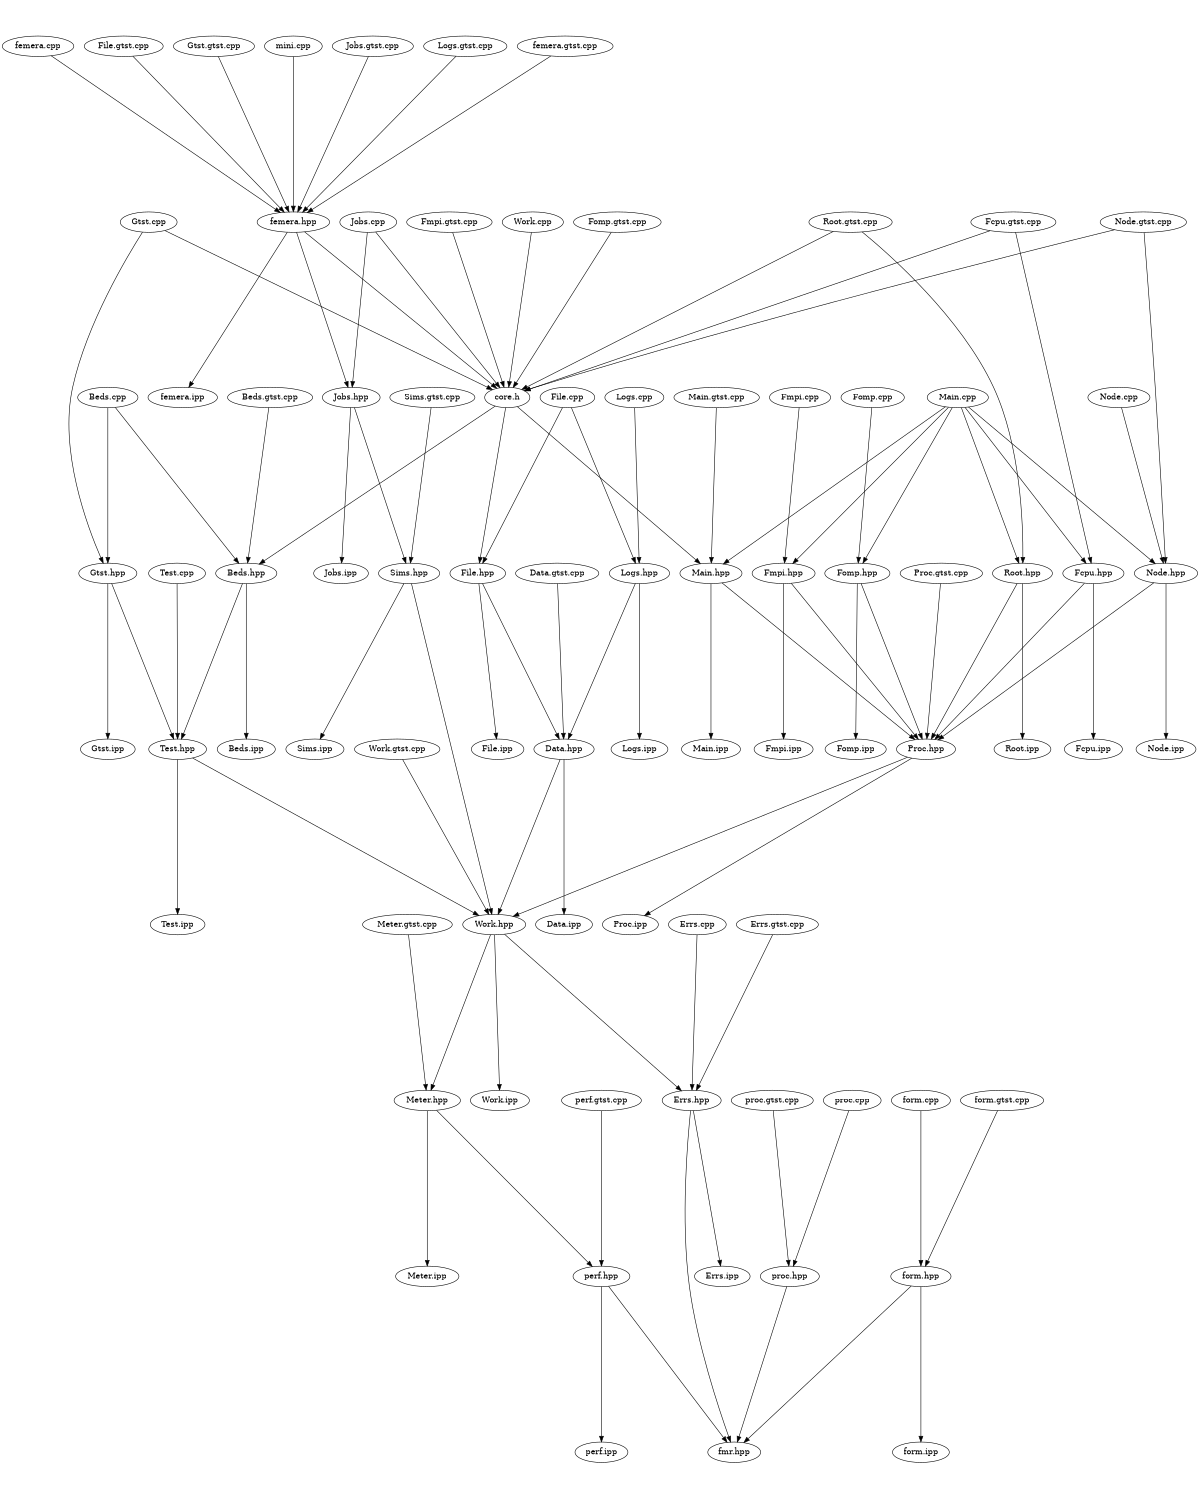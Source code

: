 digraph "source tree" {
    overlap=scale;
    size="8,10";
    ratio="fill";
    fontsize="16";
    fontname="Helvetica";
	clusterrank="local";
	"Gtst.cpp" -> "core.h"
	"femera.hpp" -> "Jobs.hpp"
	"Meter.hpp" -> "perf.hpp"
	"Main.cpp" -> "Fomp.hpp"
	"Fmpi.gtst.cpp" -> "core.h"
	"Sims.hpp" -> "Work.hpp"
	"proc.gtst.cpp" -> "proc.hpp"
	"Errs.cpp" -> "Errs.hpp"
	"femera.cpp" -> "femera.hpp"
	"Work.hpp" -> "Errs.hpp"
	"Fmpi.hpp" -> "Fmpi.ipp"
	"Sims.hpp" -> "Sims.ipp"
	"Jobs.hpp" -> "Jobs.ipp"
	"Fomp.cpp" -> "Fomp.hpp"
	"Logs.cpp" -> "Logs.hpp"
	"proc.hpp" -> "fmr.hpp"
	"Root.hpp" -> "Proc.hpp"
	"Main.cpp" -> "Node.hpp"
	"Main.cpp" -> "Main.hpp"
	"Proc.hpp" -> "Proc.ipp"
	"Beds.cpp" -> "Gtst.hpp"
	"Node.cpp" -> "Node.hpp"
	"Main.cpp" -> "Fmpi.hpp"
	"core.h" -> "Main.hpp"
	"Main.cpp" -> "Fcpu.hpp"
	"Work.cpp" -> "core.h"
	"perf.hpp" -> "fmr.hpp"
	"Beds.gtst.cpp" -> "Beds.hpp"
	"Data.hpp" -> "Data.ipp"
	"Proc.gtst.cpp" -> "Proc.hpp"
	"Work.hpp" -> "Work.ipp"
	"Fmpi.hpp" -> "Proc.hpp"
	"Test.hpp" -> "Work.hpp"
	"Node.hpp" -> "Node.ipp"
	"form.hpp" -> "form.ipp"
	"Gtst.cpp" -> "Gtst.hpp"
	"femera.hpp" -> "femera.ipp"
	"Root.gtst.cpp" -> "Root.hpp"
	"Main.gtst.cpp" -> "Main.hpp"
	"Fcpu.hpp" -> "Proc.hpp"
	"Work.gtst.cpp" -> "Work.hpp"
	"Node.gtst.cpp" -> "Node.hpp"
	"Fomp.hpp" -> "Proc.hpp"
	"File.hpp" -> "File.ipp"
	"Meter.hpp" -> "Meter.ipp"
	"core.h" -> "File.hpp"
	"Fomp.hpp" -> "Fomp.ipp"
	"Logs.hpp" -> "Data.hpp"
	"Gtst.hpp" -> "Gtst.ipp"
	"Sims.gtst.cpp" -> "Sims.hpp"
	"Fomp.gtst.cpp" -> "core.h"
	"form.cpp" -> "form.hpp"
	"File.cpp" -> "File.hpp"
	"perf.hpp" -> "perf.ipp"
	"proc.cpp" -> "proc.hpp"
	"Fmpi.cpp" -> "Fmpi.hpp"
	"File.cpp" -> "Logs.hpp"
	"core.h" -> "Beds.hpp"
	"Errs.hpp" -> "fmr.hpp"
	"Fcpu.hpp" -> "Fcpu.ipp"
	"perf.gtst.cpp" -> "perf.hpp"
	"Root.hpp" -> "Root.ipp"
	"Errs.hpp" -> "Errs.ipp"
	"Main.hpp" -> "Main.ipp"
	"Node.gtst.cpp" -> "core.h"
	"Root.gtst.cpp" -> "core.h"
	"Test.cpp" -> "Test.hpp"
	"Beds.cpp" -> "Beds.hpp"
	"Node.hpp" -> "Proc.hpp"
	"Fcpu.gtst.cpp" -> "core.h"
	"Main.cpp" -> "Root.hpp"
	"Jobs.hpp" -> "Sims.hpp"
	"Jobs.cpp" -> "Jobs.hpp"
	"Logs.hpp" -> "Logs.ipp"
	"File.gtst.cpp" -> "femera.hpp"
	"Data.gtst.cpp" -> "Data.hpp"
	"File.hpp" -> "Data.hpp"
	"form.gtst.cpp" -> "form.hpp"
	"Gtst.gtst.cpp" -> "femera.hpp"
	"mini.cpp" -> "femera.hpp"
	"Meter.gtst.cpp" -> "Meter.hpp"
	"Beds.hpp" -> "Test.hpp"
	"Proc.hpp" -> "Work.hpp"
	"form.hpp" -> "fmr.hpp"
	"Jobs.gtst.cpp" -> "femera.hpp"
	"Gtst.hpp" -> "Test.hpp"
	"Logs.gtst.cpp" -> "femera.hpp"
	"Data.hpp" -> "Work.hpp"
	"Fcpu.gtst.cpp" -> "Fcpu.hpp"
	"Beds.hpp" -> "Beds.ipp"
	"femera.hpp" -> "core.h"
	"Jobs.cpp" -> "core.h"
	"Work.hpp" -> "Meter.hpp"
	"Errs.gtst.cpp" -> "Errs.hpp"
	"femera.gtst.cpp" -> "femera.hpp"
	"Main.hpp" -> "Proc.hpp"
	"Test.hpp" -> "Test.ipp"
}
